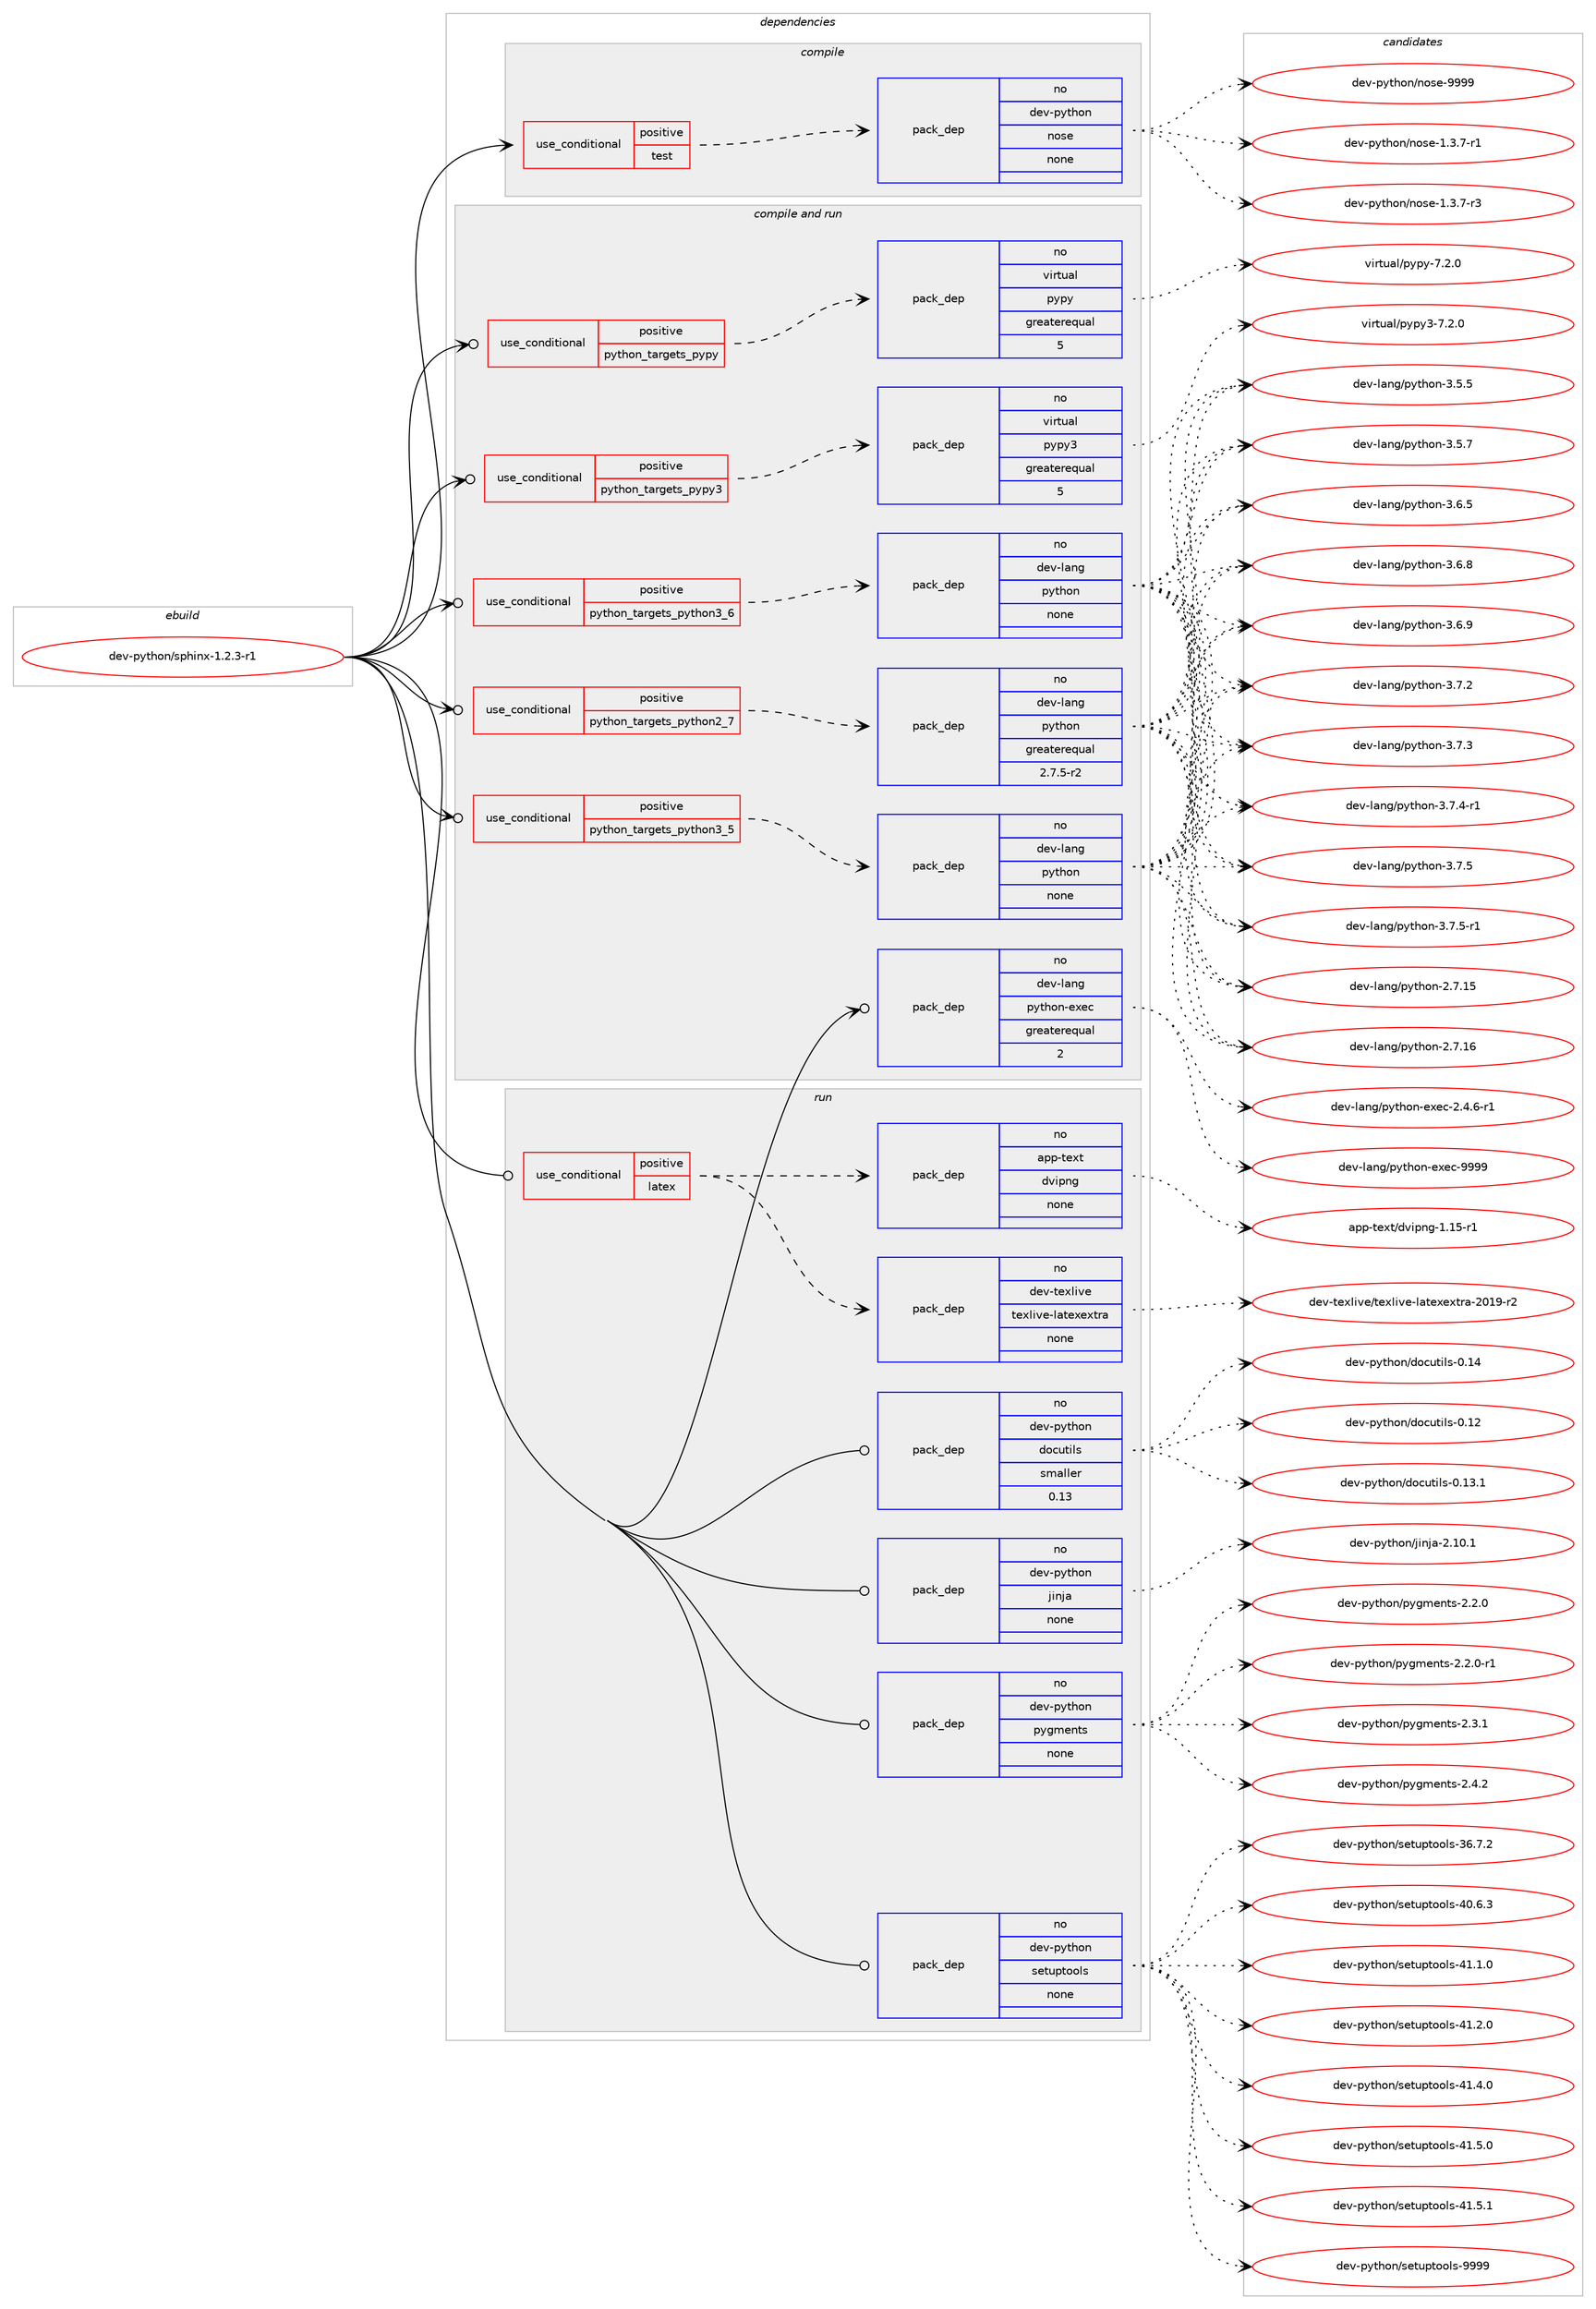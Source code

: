 digraph prolog {

# *************
# Graph options
# *************

newrank=true;
concentrate=true;
compound=true;
graph [rankdir=LR,fontname=Helvetica,fontsize=10,ranksep=1.5];#, ranksep=2.5, nodesep=0.2];
edge  [arrowhead=vee];
node  [fontname=Helvetica,fontsize=10];

# **********
# The ebuild
# **********

subgraph cluster_leftcol {
color=gray;
rank=same;
label=<<i>ebuild</i>>;
id [label="dev-python/sphinx-1.2.3-r1", color=red, width=4, href="../dev-python/sphinx-1.2.3-r1.svg"];
}

# ****************
# The dependencies
# ****************

subgraph cluster_midcol {
color=gray;
label=<<i>dependencies</i>>;
subgraph cluster_compile {
fillcolor="#eeeeee";
style=filled;
label=<<i>compile</i>>;
subgraph cond149595 {
dependency637920 [label=<<TABLE BORDER="0" CELLBORDER="1" CELLSPACING="0" CELLPADDING="4"><TR><TD ROWSPAN="3" CELLPADDING="10">use_conditional</TD></TR><TR><TD>positive</TD></TR><TR><TD>test</TD></TR></TABLE>>, shape=none, color=red];
subgraph pack476444 {
dependency637921 [label=<<TABLE BORDER="0" CELLBORDER="1" CELLSPACING="0" CELLPADDING="4" WIDTH="220"><TR><TD ROWSPAN="6" CELLPADDING="30">pack_dep</TD></TR><TR><TD WIDTH="110">no</TD></TR><TR><TD>dev-python</TD></TR><TR><TD>nose</TD></TR><TR><TD>none</TD></TR><TR><TD></TD></TR></TABLE>>, shape=none, color=blue];
}
dependency637920:e -> dependency637921:w [weight=20,style="dashed",arrowhead="vee"];
}
id:e -> dependency637920:w [weight=20,style="solid",arrowhead="vee"];
}
subgraph cluster_compileandrun {
fillcolor="#eeeeee";
style=filled;
label=<<i>compile and run</i>>;
subgraph cond149596 {
dependency637922 [label=<<TABLE BORDER="0" CELLBORDER="1" CELLSPACING="0" CELLPADDING="4"><TR><TD ROWSPAN="3" CELLPADDING="10">use_conditional</TD></TR><TR><TD>positive</TD></TR><TR><TD>python_targets_pypy</TD></TR></TABLE>>, shape=none, color=red];
subgraph pack476445 {
dependency637923 [label=<<TABLE BORDER="0" CELLBORDER="1" CELLSPACING="0" CELLPADDING="4" WIDTH="220"><TR><TD ROWSPAN="6" CELLPADDING="30">pack_dep</TD></TR><TR><TD WIDTH="110">no</TD></TR><TR><TD>virtual</TD></TR><TR><TD>pypy</TD></TR><TR><TD>greaterequal</TD></TR><TR><TD>5</TD></TR></TABLE>>, shape=none, color=blue];
}
dependency637922:e -> dependency637923:w [weight=20,style="dashed",arrowhead="vee"];
}
id:e -> dependency637922:w [weight=20,style="solid",arrowhead="odotvee"];
subgraph cond149597 {
dependency637924 [label=<<TABLE BORDER="0" CELLBORDER="1" CELLSPACING="0" CELLPADDING="4"><TR><TD ROWSPAN="3" CELLPADDING="10">use_conditional</TD></TR><TR><TD>positive</TD></TR><TR><TD>python_targets_pypy3</TD></TR></TABLE>>, shape=none, color=red];
subgraph pack476446 {
dependency637925 [label=<<TABLE BORDER="0" CELLBORDER="1" CELLSPACING="0" CELLPADDING="4" WIDTH="220"><TR><TD ROWSPAN="6" CELLPADDING="30">pack_dep</TD></TR><TR><TD WIDTH="110">no</TD></TR><TR><TD>virtual</TD></TR><TR><TD>pypy3</TD></TR><TR><TD>greaterequal</TD></TR><TR><TD>5</TD></TR></TABLE>>, shape=none, color=blue];
}
dependency637924:e -> dependency637925:w [weight=20,style="dashed",arrowhead="vee"];
}
id:e -> dependency637924:w [weight=20,style="solid",arrowhead="odotvee"];
subgraph cond149598 {
dependency637926 [label=<<TABLE BORDER="0" CELLBORDER="1" CELLSPACING="0" CELLPADDING="4"><TR><TD ROWSPAN="3" CELLPADDING="10">use_conditional</TD></TR><TR><TD>positive</TD></TR><TR><TD>python_targets_python2_7</TD></TR></TABLE>>, shape=none, color=red];
subgraph pack476447 {
dependency637927 [label=<<TABLE BORDER="0" CELLBORDER="1" CELLSPACING="0" CELLPADDING="4" WIDTH="220"><TR><TD ROWSPAN="6" CELLPADDING="30">pack_dep</TD></TR><TR><TD WIDTH="110">no</TD></TR><TR><TD>dev-lang</TD></TR><TR><TD>python</TD></TR><TR><TD>greaterequal</TD></TR><TR><TD>2.7.5-r2</TD></TR></TABLE>>, shape=none, color=blue];
}
dependency637926:e -> dependency637927:w [weight=20,style="dashed",arrowhead="vee"];
}
id:e -> dependency637926:w [weight=20,style="solid",arrowhead="odotvee"];
subgraph cond149599 {
dependency637928 [label=<<TABLE BORDER="0" CELLBORDER="1" CELLSPACING="0" CELLPADDING="4"><TR><TD ROWSPAN="3" CELLPADDING="10">use_conditional</TD></TR><TR><TD>positive</TD></TR><TR><TD>python_targets_python3_5</TD></TR></TABLE>>, shape=none, color=red];
subgraph pack476448 {
dependency637929 [label=<<TABLE BORDER="0" CELLBORDER="1" CELLSPACING="0" CELLPADDING="4" WIDTH="220"><TR><TD ROWSPAN="6" CELLPADDING="30">pack_dep</TD></TR><TR><TD WIDTH="110">no</TD></TR><TR><TD>dev-lang</TD></TR><TR><TD>python</TD></TR><TR><TD>none</TD></TR><TR><TD></TD></TR></TABLE>>, shape=none, color=blue];
}
dependency637928:e -> dependency637929:w [weight=20,style="dashed",arrowhead="vee"];
}
id:e -> dependency637928:w [weight=20,style="solid",arrowhead="odotvee"];
subgraph cond149600 {
dependency637930 [label=<<TABLE BORDER="0" CELLBORDER="1" CELLSPACING="0" CELLPADDING="4"><TR><TD ROWSPAN="3" CELLPADDING="10">use_conditional</TD></TR><TR><TD>positive</TD></TR><TR><TD>python_targets_python3_6</TD></TR></TABLE>>, shape=none, color=red];
subgraph pack476449 {
dependency637931 [label=<<TABLE BORDER="0" CELLBORDER="1" CELLSPACING="0" CELLPADDING="4" WIDTH="220"><TR><TD ROWSPAN="6" CELLPADDING="30">pack_dep</TD></TR><TR><TD WIDTH="110">no</TD></TR><TR><TD>dev-lang</TD></TR><TR><TD>python</TD></TR><TR><TD>none</TD></TR><TR><TD></TD></TR></TABLE>>, shape=none, color=blue];
}
dependency637930:e -> dependency637931:w [weight=20,style="dashed",arrowhead="vee"];
}
id:e -> dependency637930:w [weight=20,style="solid",arrowhead="odotvee"];
subgraph pack476450 {
dependency637932 [label=<<TABLE BORDER="0" CELLBORDER="1" CELLSPACING="0" CELLPADDING="4" WIDTH="220"><TR><TD ROWSPAN="6" CELLPADDING="30">pack_dep</TD></TR><TR><TD WIDTH="110">no</TD></TR><TR><TD>dev-lang</TD></TR><TR><TD>python-exec</TD></TR><TR><TD>greaterequal</TD></TR><TR><TD>2</TD></TR></TABLE>>, shape=none, color=blue];
}
id:e -> dependency637932:w [weight=20,style="solid",arrowhead="odotvee"];
}
subgraph cluster_run {
fillcolor="#eeeeee";
style=filled;
label=<<i>run</i>>;
subgraph cond149601 {
dependency637933 [label=<<TABLE BORDER="0" CELLBORDER="1" CELLSPACING="0" CELLPADDING="4"><TR><TD ROWSPAN="3" CELLPADDING="10">use_conditional</TD></TR><TR><TD>positive</TD></TR><TR><TD>latex</TD></TR></TABLE>>, shape=none, color=red];
subgraph pack476451 {
dependency637934 [label=<<TABLE BORDER="0" CELLBORDER="1" CELLSPACING="0" CELLPADDING="4" WIDTH="220"><TR><TD ROWSPAN="6" CELLPADDING="30">pack_dep</TD></TR><TR><TD WIDTH="110">no</TD></TR><TR><TD>dev-texlive</TD></TR><TR><TD>texlive-latexextra</TD></TR><TR><TD>none</TD></TR><TR><TD></TD></TR></TABLE>>, shape=none, color=blue];
}
dependency637933:e -> dependency637934:w [weight=20,style="dashed",arrowhead="vee"];
subgraph pack476452 {
dependency637935 [label=<<TABLE BORDER="0" CELLBORDER="1" CELLSPACING="0" CELLPADDING="4" WIDTH="220"><TR><TD ROWSPAN="6" CELLPADDING="30">pack_dep</TD></TR><TR><TD WIDTH="110">no</TD></TR><TR><TD>app-text</TD></TR><TR><TD>dvipng</TD></TR><TR><TD>none</TD></TR><TR><TD></TD></TR></TABLE>>, shape=none, color=blue];
}
dependency637933:e -> dependency637935:w [weight=20,style="dashed",arrowhead="vee"];
}
id:e -> dependency637933:w [weight=20,style="solid",arrowhead="odot"];
subgraph pack476453 {
dependency637936 [label=<<TABLE BORDER="0" CELLBORDER="1" CELLSPACING="0" CELLPADDING="4" WIDTH="220"><TR><TD ROWSPAN="6" CELLPADDING="30">pack_dep</TD></TR><TR><TD WIDTH="110">no</TD></TR><TR><TD>dev-python</TD></TR><TR><TD>docutils</TD></TR><TR><TD>smaller</TD></TR><TR><TD>0.13</TD></TR></TABLE>>, shape=none, color=blue];
}
id:e -> dependency637936:w [weight=20,style="solid",arrowhead="odot"];
subgraph pack476454 {
dependency637937 [label=<<TABLE BORDER="0" CELLBORDER="1" CELLSPACING="0" CELLPADDING="4" WIDTH="220"><TR><TD ROWSPAN="6" CELLPADDING="30">pack_dep</TD></TR><TR><TD WIDTH="110">no</TD></TR><TR><TD>dev-python</TD></TR><TR><TD>jinja</TD></TR><TR><TD>none</TD></TR><TR><TD></TD></TR></TABLE>>, shape=none, color=blue];
}
id:e -> dependency637937:w [weight=20,style="solid",arrowhead="odot"];
subgraph pack476455 {
dependency637938 [label=<<TABLE BORDER="0" CELLBORDER="1" CELLSPACING="0" CELLPADDING="4" WIDTH="220"><TR><TD ROWSPAN="6" CELLPADDING="30">pack_dep</TD></TR><TR><TD WIDTH="110">no</TD></TR><TR><TD>dev-python</TD></TR><TR><TD>pygments</TD></TR><TR><TD>none</TD></TR><TR><TD></TD></TR></TABLE>>, shape=none, color=blue];
}
id:e -> dependency637938:w [weight=20,style="solid",arrowhead="odot"];
subgraph pack476456 {
dependency637939 [label=<<TABLE BORDER="0" CELLBORDER="1" CELLSPACING="0" CELLPADDING="4" WIDTH="220"><TR><TD ROWSPAN="6" CELLPADDING="30">pack_dep</TD></TR><TR><TD WIDTH="110">no</TD></TR><TR><TD>dev-python</TD></TR><TR><TD>setuptools</TD></TR><TR><TD>none</TD></TR><TR><TD></TD></TR></TABLE>>, shape=none, color=blue];
}
id:e -> dependency637939:w [weight=20,style="solid",arrowhead="odot"];
}
}

# **************
# The candidates
# **************

subgraph cluster_choices {
rank=same;
color=gray;
label=<<i>candidates</i>>;

subgraph choice476444 {
color=black;
nodesep=1;
choice10010111845112121116104111110471101111151014549465146554511449 [label="dev-python/nose-1.3.7-r1", color=red, width=4,href="../dev-python/nose-1.3.7-r1.svg"];
choice10010111845112121116104111110471101111151014549465146554511451 [label="dev-python/nose-1.3.7-r3", color=red, width=4,href="../dev-python/nose-1.3.7-r3.svg"];
choice10010111845112121116104111110471101111151014557575757 [label="dev-python/nose-9999", color=red, width=4,href="../dev-python/nose-9999.svg"];
dependency637921:e -> choice10010111845112121116104111110471101111151014549465146554511449:w [style=dotted,weight="100"];
dependency637921:e -> choice10010111845112121116104111110471101111151014549465146554511451:w [style=dotted,weight="100"];
dependency637921:e -> choice10010111845112121116104111110471101111151014557575757:w [style=dotted,weight="100"];
}
subgraph choice476445 {
color=black;
nodesep=1;
choice1181051141161179710847112121112121455546504648 [label="virtual/pypy-7.2.0", color=red, width=4,href="../virtual/pypy-7.2.0.svg"];
dependency637923:e -> choice1181051141161179710847112121112121455546504648:w [style=dotted,weight="100"];
}
subgraph choice476446 {
color=black;
nodesep=1;
choice118105114116117971084711212111212151455546504648 [label="virtual/pypy3-7.2.0", color=red, width=4,href="../virtual/pypy3-7.2.0.svg"];
dependency637925:e -> choice118105114116117971084711212111212151455546504648:w [style=dotted,weight="100"];
}
subgraph choice476447 {
color=black;
nodesep=1;
choice10010111845108971101034711212111610411111045504655464953 [label="dev-lang/python-2.7.15", color=red, width=4,href="../dev-lang/python-2.7.15.svg"];
choice10010111845108971101034711212111610411111045504655464954 [label="dev-lang/python-2.7.16", color=red, width=4,href="../dev-lang/python-2.7.16.svg"];
choice100101118451089711010347112121116104111110455146534653 [label="dev-lang/python-3.5.5", color=red, width=4,href="../dev-lang/python-3.5.5.svg"];
choice100101118451089711010347112121116104111110455146534655 [label="dev-lang/python-3.5.7", color=red, width=4,href="../dev-lang/python-3.5.7.svg"];
choice100101118451089711010347112121116104111110455146544653 [label="dev-lang/python-3.6.5", color=red, width=4,href="../dev-lang/python-3.6.5.svg"];
choice100101118451089711010347112121116104111110455146544656 [label="dev-lang/python-3.6.8", color=red, width=4,href="../dev-lang/python-3.6.8.svg"];
choice100101118451089711010347112121116104111110455146544657 [label="dev-lang/python-3.6.9", color=red, width=4,href="../dev-lang/python-3.6.9.svg"];
choice100101118451089711010347112121116104111110455146554650 [label="dev-lang/python-3.7.2", color=red, width=4,href="../dev-lang/python-3.7.2.svg"];
choice100101118451089711010347112121116104111110455146554651 [label="dev-lang/python-3.7.3", color=red, width=4,href="../dev-lang/python-3.7.3.svg"];
choice1001011184510897110103471121211161041111104551465546524511449 [label="dev-lang/python-3.7.4-r1", color=red, width=4,href="../dev-lang/python-3.7.4-r1.svg"];
choice100101118451089711010347112121116104111110455146554653 [label="dev-lang/python-3.7.5", color=red, width=4,href="../dev-lang/python-3.7.5.svg"];
choice1001011184510897110103471121211161041111104551465546534511449 [label="dev-lang/python-3.7.5-r1", color=red, width=4,href="../dev-lang/python-3.7.5-r1.svg"];
dependency637927:e -> choice10010111845108971101034711212111610411111045504655464953:w [style=dotted,weight="100"];
dependency637927:e -> choice10010111845108971101034711212111610411111045504655464954:w [style=dotted,weight="100"];
dependency637927:e -> choice100101118451089711010347112121116104111110455146534653:w [style=dotted,weight="100"];
dependency637927:e -> choice100101118451089711010347112121116104111110455146534655:w [style=dotted,weight="100"];
dependency637927:e -> choice100101118451089711010347112121116104111110455146544653:w [style=dotted,weight="100"];
dependency637927:e -> choice100101118451089711010347112121116104111110455146544656:w [style=dotted,weight="100"];
dependency637927:e -> choice100101118451089711010347112121116104111110455146544657:w [style=dotted,weight="100"];
dependency637927:e -> choice100101118451089711010347112121116104111110455146554650:w [style=dotted,weight="100"];
dependency637927:e -> choice100101118451089711010347112121116104111110455146554651:w [style=dotted,weight="100"];
dependency637927:e -> choice1001011184510897110103471121211161041111104551465546524511449:w [style=dotted,weight="100"];
dependency637927:e -> choice100101118451089711010347112121116104111110455146554653:w [style=dotted,weight="100"];
dependency637927:e -> choice1001011184510897110103471121211161041111104551465546534511449:w [style=dotted,weight="100"];
}
subgraph choice476448 {
color=black;
nodesep=1;
choice10010111845108971101034711212111610411111045504655464953 [label="dev-lang/python-2.7.15", color=red, width=4,href="../dev-lang/python-2.7.15.svg"];
choice10010111845108971101034711212111610411111045504655464954 [label="dev-lang/python-2.7.16", color=red, width=4,href="../dev-lang/python-2.7.16.svg"];
choice100101118451089711010347112121116104111110455146534653 [label="dev-lang/python-3.5.5", color=red, width=4,href="../dev-lang/python-3.5.5.svg"];
choice100101118451089711010347112121116104111110455146534655 [label="dev-lang/python-3.5.7", color=red, width=4,href="../dev-lang/python-3.5.7.svg"];
choice100101118451089711010347112121116104111110455146544653 [label="dev-lang/python-3.6.5", color=red, width=4,href="../dev-lang/python-3.6.5.svg"];
choice100101118451089711010347112121116104111110455146544656 [label="dev-lang/python-3.6.8", color=red, width=4,href="../dev-lang/python-3.6.8.svg"];
choice100101118451089711010347112121116104111110455146544657 [label="dev-lang/python-3.6.9", color=red, width=4,href="../dev-lang/python-3.6.9.svg"];
choice100101118451089711010347112121116104111110455146554650 [label="dev-lang/python-3.7.2", color=red, width=4,href="../dev-lang/python-3.7.2.svg"];
choice100101118451089711010347112121116104111110455146554651 [label="dev-lang/python-3.7.3", color=red, width=4,href="../dev-lang/python-3.7.3.svg"];
choice1001011184510897110103471121211161041111104551465546524511449 [label="dev-lang/python-3.7.4-r1", color=red, width=4,href="../dev-lang/python-3.7.4-r1.svg"];
choice100101118451089711010347112121116104111110455146554653 [label="dev-lang/python-3.7.5", color=red, width=4,href="../dev-lang/python-3.7.5.svg"];
choice1001011184510897110103471121211161041111104551465546534511449 [label="dev-lang/python-3.7.5-r1", color=red, width=4,href="../dev-lang/python-3.7.5-r1.svg"];
dependency637929:e -> choice10010111845108971101034711212111610411111045504655464953:w [style=dotted,weight="100"];
dependency637929:e -> choice10010111845108971101034711212111610411111045504655464954:w [style=dotted,weight="100"];
dependency637929:e -> choice100101118451089711010347112121116104111110455146534653:w [style=dotted,weight="100"];
dependency637929:e -> choice100101118451089711010347112121116104111110455146534655:w [style=dotted,weight="100"];
dependency637929:e -> choice100101118451089711010347112121116104111110455146544653:w [style=dotted,weight="100"];
dependency637929:e -> choice100101118451089711010347112121116104111110455146544656:w [style=dotted,weight="100"];
dependency637929:e -> choice100101118451089711010347112121116104111110455146544657:w [style=dotted,weight="100"];
dependency637929:e -> choice100101118451089711010347112121116104111110455146554650:w [style=dotted,weight="100"];
dependency637929:e -> choice100101118451089711010347112121116104111110455146554651:w [style=dotted,weight="100"];
dependency637929:e -> choice1001011184510897110103471121211161041111104551465546524511449:w [style=dotted,weight="100"];
dependency637929:e -> choice100101118451089711010347112121116104111110455146554653:w [style=dotted,weight="100"];
dependency637929:e -> choice1001011184510897110103471121211161041111104551465546534511449:w [style=dotted,weight="100"];
}
subgraph choice476449 {
color=black;
nodesep=1;
choice10010111845108971101034711212111610411111045504655464953 [label="dev-lang/python-2.7.15", color=red, width=4,href="../dev-lang/python-2.7.15.svg"];
choice10010111845108971101034711212111610411111045504655464954 [label="dev-lang/python-2.7.16", color=red, width=4,href="../dev-lang/python-2.7.16.svg"];
choice100101118451089711010347112121116104111110455146534653 [label="dev-lang/python-3.5.5", color=red, width=4,href="../dev-lang/python-3.5.5.svg"];
choice100101118451089711010347112121116104111110455146534655 [label="dev-lang/python-3.5.7", color=red, width=4,href="../dev-lang/python-3.5.7.svg"];
choice100101118451089711010347112121116104111110455146544653 [label="dev-lang/python-3.6.5", color=red, width=4,href="../dev-lang/python-3.6.5.svg"];
choice100101118451089711010347112121116104111110455146544656 [label="dev-lang/python-3.6.8", color=red, width=4,href="../dev-lang/python-3.6.8.svg"];
choice100101118451089711010347112121116104111110455146544657 [label="dev-lang/python-3.6.9", color=red, width=4,href="../dev-lang/python-3.6.9.svg"];
choice100101118451089711010347112121116104111110455146554650 [label="dev-lang/python-3.7.2", color=red, width=4,href="../dev-lang/python-3.7.2.svg"];
choice100101118451089711010347112121116104111110455146554651 [label="dev-lang/python-3.7.3", color=red, width=4,href="../dev-lang/python-3.7.3.svg"];
choice1001011184510897110103471121211161041111104551465546524511449 [label="dev-lang/python-3.7.4-r1", color=red, width=4,href="../dev-lang/python-3.7.4-r1.svg"];
choice100101118451089711010347112121116104111110455146554653 [label="dev-lang/python-3.7.5", color=red, width=4,href="../dev-lang/python-3.7.5.svg"];
choice1001011184510897110103471121211161041111104551465546534511449 [label="dev-lang/python-3.7.5-r1", color=red, width=4,href="../dev-lang/python-3.7.5-r1.svg"];
dependency637931:e -> choice10010111845108971101034711212111610411111045504655464953:w [style=dotted,weight="100"];
dependency637931:e -> choice10010111845108971101034711212111610411111045504655464954:w [style=dotted,weight="100"];
dependency637931:e -> choice100101118451089711010347112121116104111110455146534653:w [style=dotted,weight="100"];
dependency637931:e -> choice100101118451089711010347112121116104111110455146534655:w [style=dotted,weight="100"];
dependency637931:e -> choice100101118451089711010347112121116104111110455146544653:w [style=dotted,weight="100"];
dependency637931:e -> choice100101118451089711010347112121116104111110455146544656:w [style=dotted,weight="100"];
dependency637931:e -> choice100101118451089711010347112121116104111110455146544657:w [style=dotted,weight="100"];
dependency637931:e -> choice100101118451089711010347112121116104111110455146554650:w [style=dotted,weight="100"];
dependency637931:e -> choice100101118451089711010347112121116104111110455146554651:w [style=dotted,weight="100"];
dependency637931:e -> choice1001011184510897110103471121211161041111104551465546524511449:w [style=dotted,weight="100"];
dependency637931:e -> choice100101118451089711010347112121116104111110455146554653:w [style=dotted,weight="100"];
dependency637931:e -> choice1001011184510897110103471121211161041111104551465546534511449:w [style=dotted,weight="100"];
}
subgraph choice476450 {
color=black;
nodesep=1;
choice10010111845108971101034711212111610411111045101120101994550465246544511449 [label="dev-lang/python-exec-2.4.6-r1", color=red, width=4,href="../dev-lang/python-exec-2.4.6-r1.svg"];
choice10010111845108971101034711212111610411111045101120101994557575757 [label="dev-lang/python-exec-9999", color=red, width=4,href="../dev-lang/python-exec-9999.svg"];
dependency637932:e -> choice10010111845108971101034711212111610411111045101120101994550465246544511449:w [style=dotted,weight="100"];
dependency637932:e -> choice10010111845108971101034711212111610411111045101120101994557575757:w [style=dotted,weight="100"];
}
subgraph choice476451 {
color=black;
nodesep=1;
choice100101118451161011201081051181014711610112010810511810145108971161011201011201161149745504849574511450 [label="dev-texlive/texlive-latexextra-2019-r2", color=red, width=4,href="../dev-texlive/texlive-latexextra-2019-r2.svg"];
dependency637934:e -> choice100101118451161011201081051181014711610112010810511810145108971161011201011201161149745504849574511450:w [style=dotted,weight="100"];
}
subgraph choice476452 {
color=black;
nodesep=1;
choice97112112451161011201164710011810511211010345494649534511449 [label="app-text/dvipng-1.15-r1", color=red, width=4,href="../app-text/dvipng-1.15-r1.svg"];
dependency637935:e -> choice97112112451161011201164710011810511211010345494649534511449:w [style=dotted,weight="100"];
}
subgraph choice476453 {
color=black;
nodesep=1;
choice1001011184511212111610411111047100111991171161051081154548464950 [label="dev-python/docutils-0.12", color=red, width=4,href="../dev-python/docutils-0.12.svg"];
choice10010111845112121116104111110471001119911711610510811545484649514649 [label="dev-python/docutils-0.13.1", color=red, width=4,href="../dev-python/docutils-0.13.1.svg"];
choice1001011184511212111610411111047100111991171161051081154548464952 [label="dev-python/docutils-0.14", color=red, width=4,href="../dev-python/docutils-0.14.svg"];
dependency637936:e -> choice1001011184511212111610411111047100111991171161051081154548464950:w [style=dotted,weight="100"];
dependency637936:e -> choice10010111845112121116104111110471001119911711610510811545484649514649:w [style=dotted,weight="100"];
dependency637936:e -> choice1001011184511212111610411111047100111991171161051081154548464952:w [style=dotted,weight="100"];
}
subgraph choice476454 {
color=black;
nodesep=1;
choice10010111845112121116104111110471061051101069745504649484649 [label="dev-python/jinja-2.10.1", color=red, width=4,href="../dev-python/jinja-2.10.1.svg"];
dependency637937:e -> choice10010111845112121116104111110471061051101069745504649484649:w [style=dotted,weight="100"];
}
subgraph choice476455 {
color=black;
nodesep=1;
choice1001011184511212111610411111047112121103109101110116115455046504648 [label="dev-python/pygments-2.2.0", color=red, width=4,href="../dev-python/pygments-2.2.0.svg"];
choice10010111845112121116104111110471121211031091011101161154550465046484511449 [label="dev-python/pygments-2.2.0-r1", color=red, width=4,href="../dev-python/pygments-2.2.0-r1.svg"];
choice1001011184511212111610411111047112121103109101110116115455046514649 [label="dev-python/pygments-2.3.1", color=red, width=4,href="../dev-python/pygments-2.3.1.svg"];
choice1001011184511212111610411111047112121103109101110116115455046524650 [label="dev-python/pygments-2.4.2", color=red, width=4,href="../dev-python/pygments-2.4.2.svg"];
dependency637938:e -> choice1001011184511212111610411111047112121103109101110116115455046504648:w [style=dotted,weight="100"];
dependency637938:e -> choice10010111845112121116104111110471121211031091011101161154550465046484511449:w [style=dotted,weight="100"];
dependency637938:e -> choice1001011184511212111610411111047112121103109101110116115455046514649:w [style=dotted,weight="100"];
dependency637938:e -> choice1001011184511212111610411111047112121103109101110116115455046524650:w [style=dotted,weight="100"];
}
subgraph choice476456 {
color=black;
nodesep=1;
choice100101118451121211161041111104711510111611711211611111110811545515446554650 [label="dev-python/setuptools-36.7.2", color=red, width=4,href="../dev-python/setuptools-36.7.2.svg"];
choice100101118451121211161041111104711510111611711211611111110811545524846544651 [label="dev-python/setuptools-40.6.3", color=red, width=4,href="../dev-python/setuptools-40.6.3.svg"];
choice100101118451121211161041111104711510111611711211611111110811545524946494648 [label="dev-python/setuptools-41.1.0", color=red, width=4,href="../dev-python/setuptools-41.1.0.svg"];
choice100101118451121211161041111104711510111611711211611111110811545524946504648 [label="dev-python/setuptools-41.2.0", color=red, width=4,href="../dev-python/setuptools-41.2.0.svg"];
choice100101118451121211161041111104711510111611711211611111110811545524946524648 [label="dev-python/setuptools-41.4.0", color=red, width=4,href="../dev-python/setuptools-41.4.0.svg"];
choice100101118451121211161041111104711510111611711211611111110811545524946534648 [label="dev-python/setuptools-41.5.0", color=red, width=4,href="../dev-python/setuptools-41.5.0.svg"];
choice100101118451121211161041111104711510111611711211611111110811545524946534649 [label="dev-python/setuptools-41.5.1", color=red, width=4,href="../dev-python/setuptools-41.5.1.svg"];
choice10010111845112121116104111110471151011161171121161111111081154557575757 [label="dev-python/setuptools-9999", color=red, width=4,href="../dev-python/setuptools-9999.svg"];
dependency637939:e -> choice100101118451121211161041111104711510111611711211611111110811545515446554650:w [style=dotted,weight="100"];
dependency637939:e -> choice100101118451121211161041111104711510111611711211611111110811545524846544651:w [style=dotted,weight="100"];
dependency637939:e -> choice100101118451121211161041111104711510111611711211611111110811545524946494648:w [style=dotted,weight="100"];
dependency637939:e -> choice100101118451121211161041111104711510111611711211611111110811545524946504648:w [style=dotted,weight="100"];
dependency637939:e -> choice100101118451121211161041111104711510111611711211611111110811545524946524648:w [style=dotted,weight="100"];
dependency637939:e -> choice100101118451121211161041111104711510111611711211611111110811545524946534648:w [style=dotted,weight="100"];
dependency637939:e -> choice100101118451121211161041111104711510111611711211611111110811545524946534649:w [style=dotted,weight="100"];
dependency637939:e -> choice10010111845112121116104111110471151011161171121161111111081154557575757:w [style=dotted,weight="100"];
}
}

}
